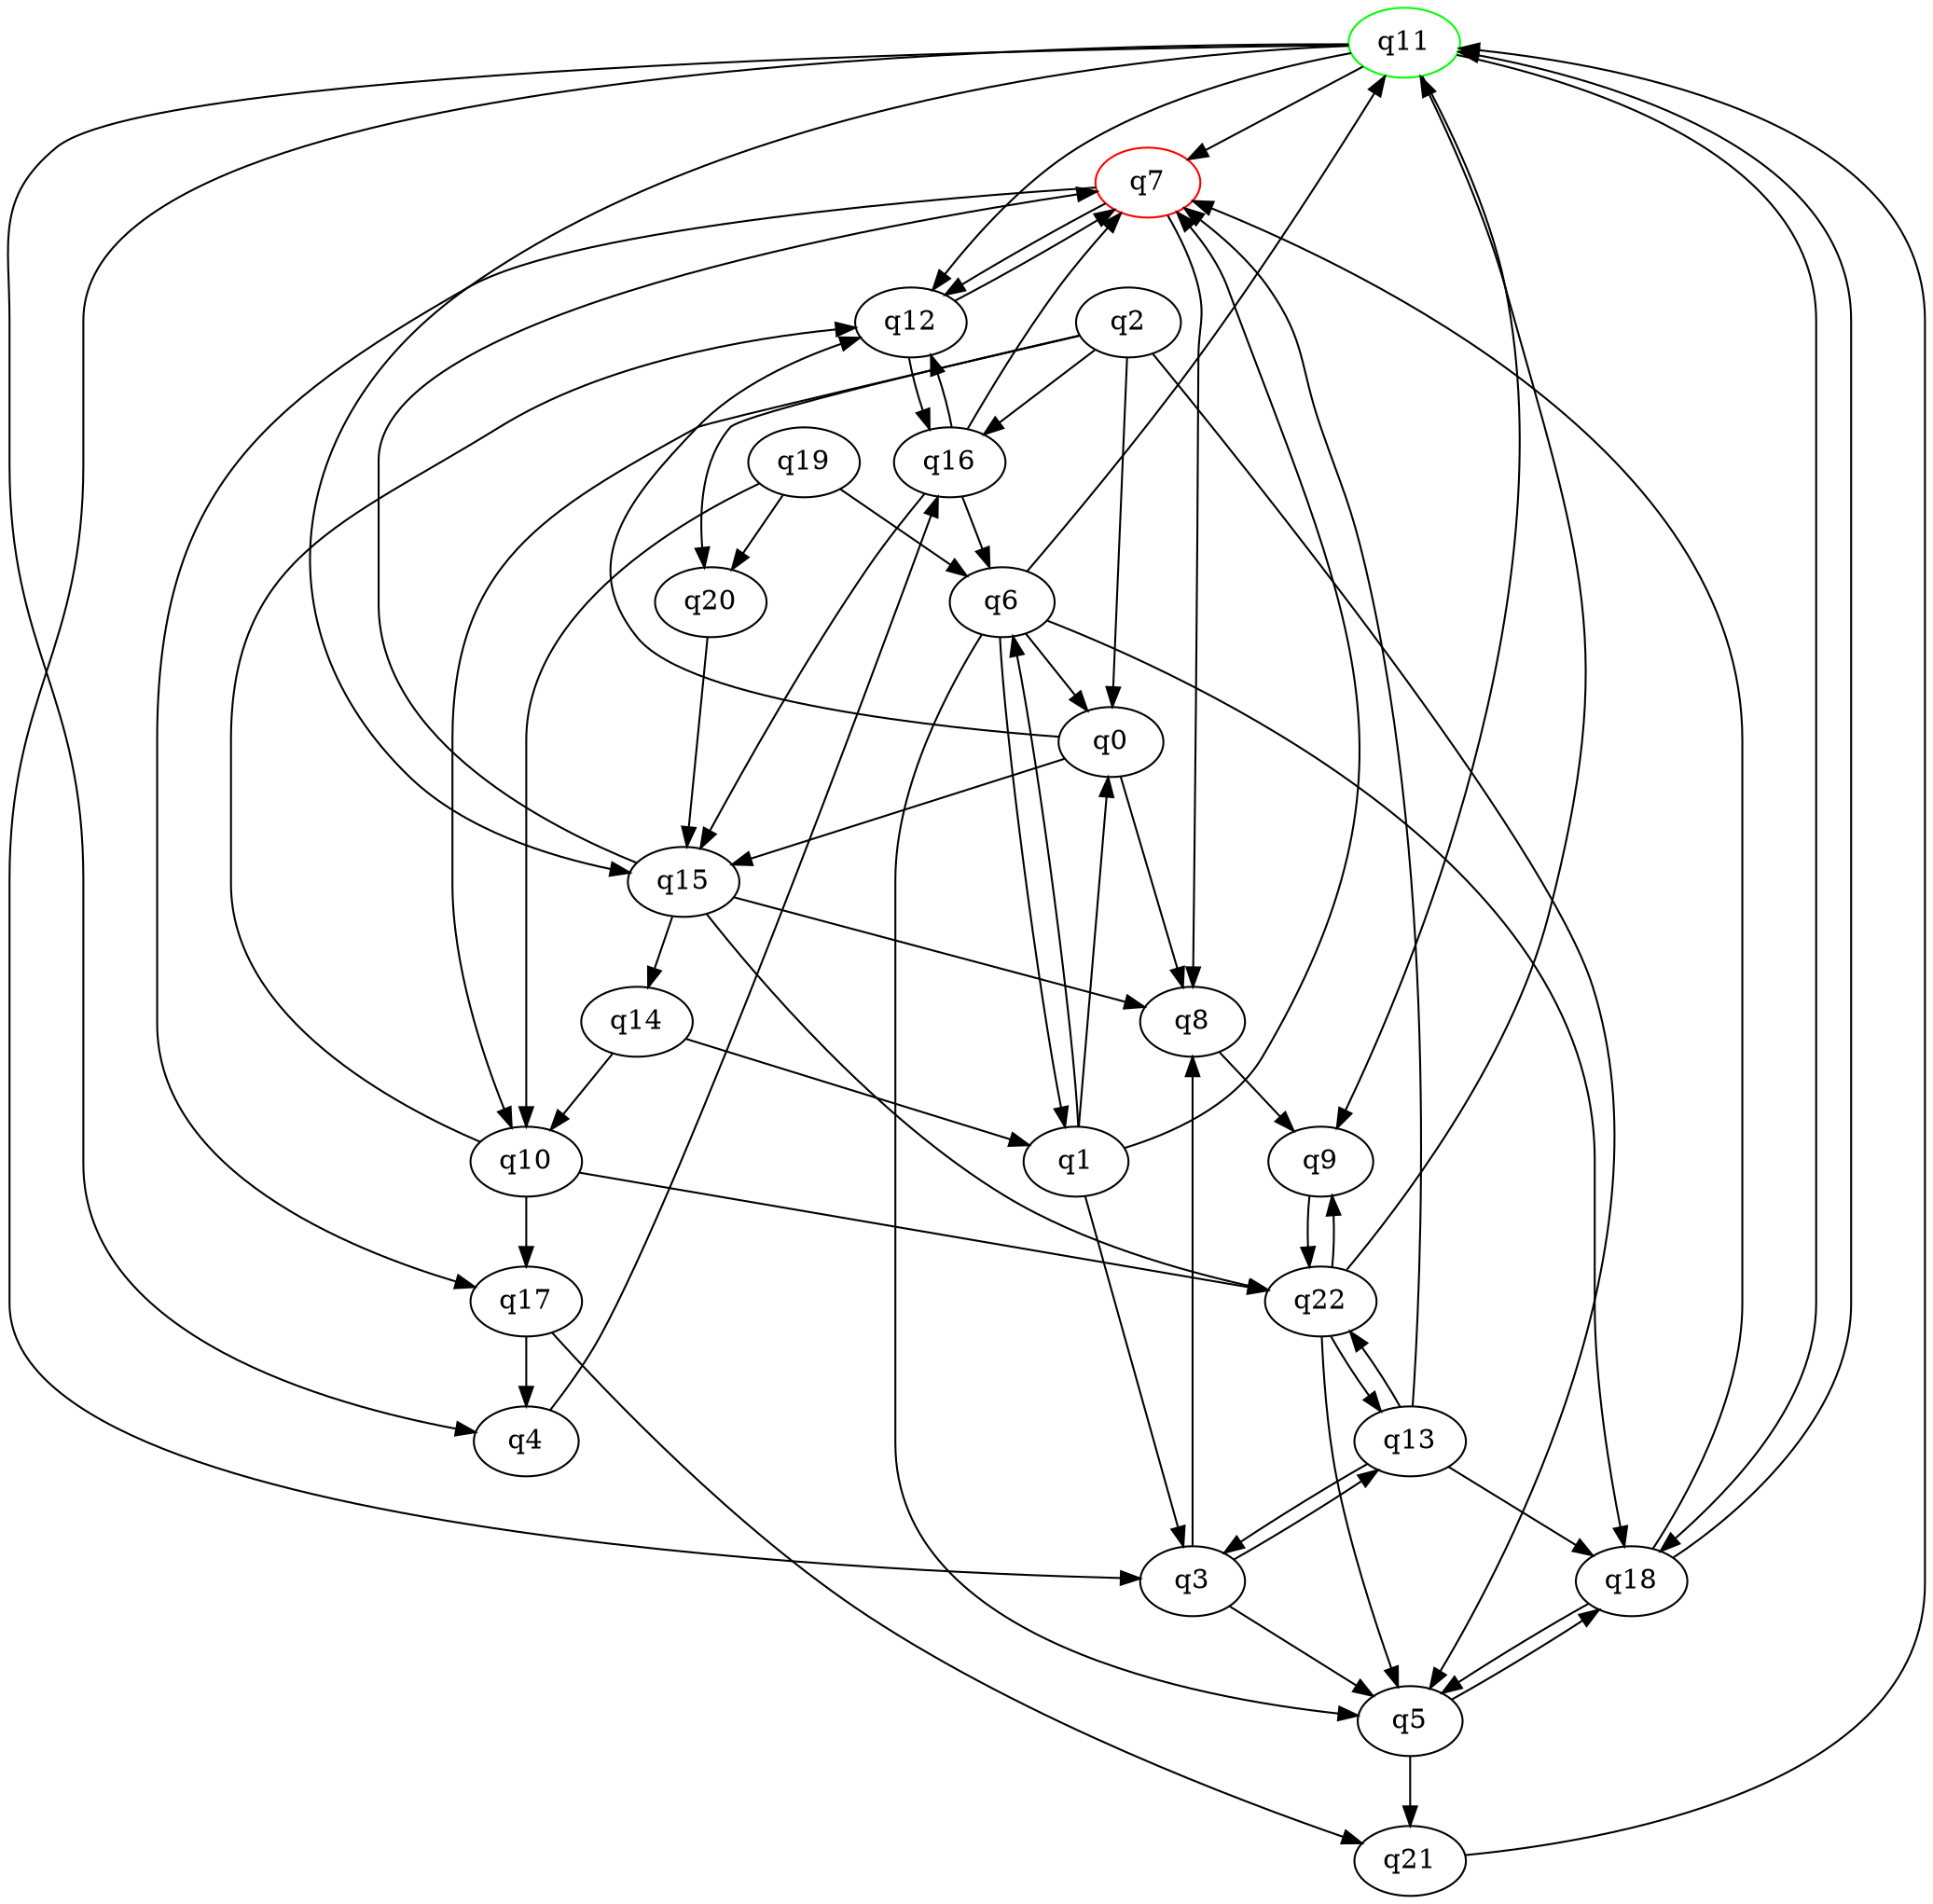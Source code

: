 digraph A{
q11 [initial=1,color=green];
q7 [final=1,color=red];
q0 -> q8;
q0 -> q12;
q0 -> q15;
q1 -> q0;
q1 -> q3;
q1 -> q6;
q1 -> q7;
q2 -> q0;
q2 -> q5;
q2 -> q10;
q2 -> q16;
q2 -> q20;
q3 -> q5;
q3 -> q8;
q3 -> q13;
q4 -> q16;
q5 -> q18;
q5 -> q21;
q6 -> q0;
q6 -> q1;
q6 -> q5;
q6 -> q11;
q6 -> q18;
q7 -> q8;
q7 -> q12;
q7 -> q17;
q8 -> q9;
q9 -> q22;
q10 -> q12;
q10 -> q17;
q10 -> q22;
q11 -> q3;
q11 -> q4;
q11 -> q7;
q11 -> q9;
q11 -> q12;
q11 -> q15;
q11 -> q18;
q12 -> q7;
q12 -> q16;
q13 -> q3;
q13 -> q7;
q13 -> q18;
q13 -> q22;
q14 -> q1;
q14 -> q10;
q15 -> q7;
q15 -> q8;
q15 -> q14;
q15 -> q22;
q16 -> q6;
q16 -> q7;
q16 -> q12;
q16 -> q15;
q17 -> q4;
q17 -> q21;
q18 -> q5;
q18 -> q7;
q18 -> q11;
q19 -> q6;
q19 -> q10;
q19 -> q20;
q20 -> q15;
q21 -> q11;
q22 -> q5;
q22 -> q9;
q22 -> q11;
q22 -> q13;
}